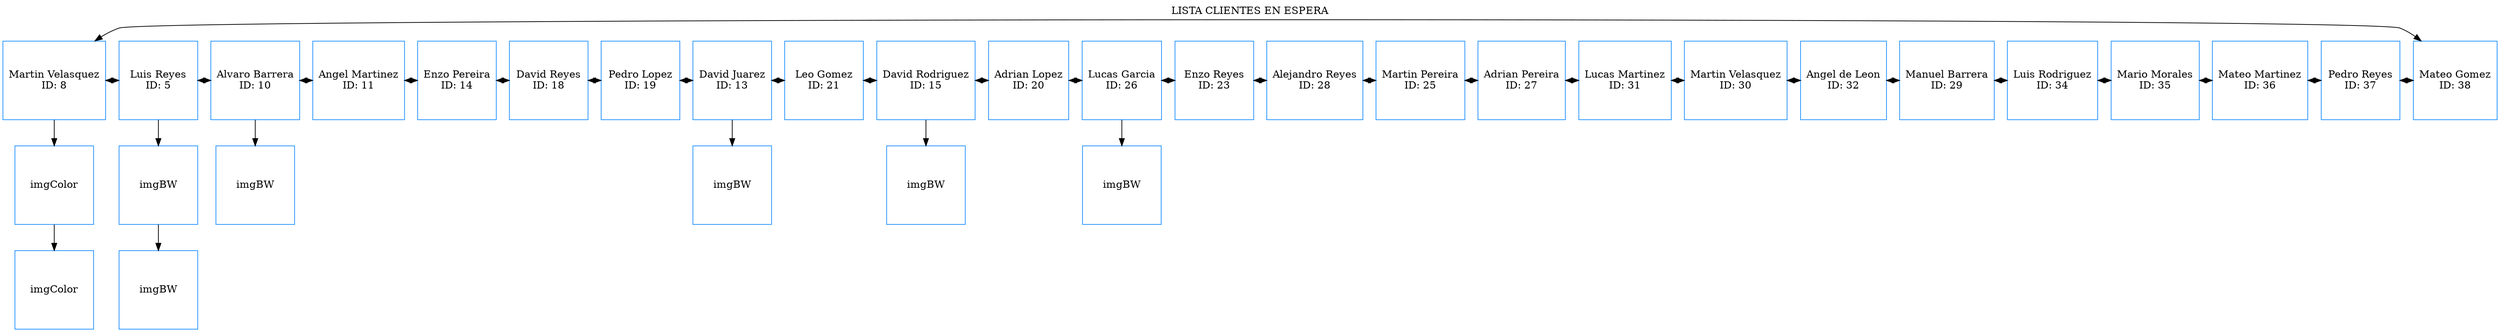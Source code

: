 digraph G{
label="LISTA CLIENTES EN ESPERA";
labelloc = "t"
node [shape=box,color=dodgerblue1];
cliente1580066828[label="Martin Velasquez\nID: 8", width=1.5,height=1.5];
imagen1421795058[label="imgColor", width=1.5,height=1.5];
imagen1555009629[label="imgColor", width=1.5,height=1.5];
cliente1627674070[label="Luis Reyes\nID: 5", width=1.5,height=1.5];
imagen41359092[label="imgBW", width=1.5,height=1.5];
imagen149928006[label="imgBW", width=1.5,height=1.5];
cliente644117698[label="Alvaro Barrera\nID: 10", width=1.5,height=1.5];
imagen713338599[label="imgBW", width=1.5,height=1.5];
cliente1872034366[label="Angel Martinez\nID: 11", width=1.5,height=1.5];
cliente1670675563[label="Enzo Pereira\nID: 14", width=1.5,height=1.5];
cliente225534817[label="David Reyes\nID: 18", width=1.5,height=1.5];
cliente1878246837[label="Pedro Lopez\nID: 19", width=1.5,height=1.5];
cliente1725154839[label="David Juarez\nID: 13", width=1.5,height=1.5];
imagen168423058[label="imgBW", width=1.5,height=1.5];
cliente1259475182[label="Leo Gomez\nID: 21", width=1.5,height=1.5];
cliente723074861[label="David Rodriguez\nID: 15", width=1.5,height=1.5];
imagen821270929[label="imgBW", width=1.5,height=1.5];
cliente929338653[label="Adrian Lopez\nID: 20", width=1.5,height=1.5];
cliente1229416514[label="Lucas Garcia\nID: 26", width=1.5,height=1.5];
imagen1160460865[label="imgBW", width=1.5,height=1.5];
cliente1020371697[label="Enzo Reyes\nID: 23", width=1.5,height=1.5];
cliente666988784[label="Alejandro Reyes\nID: 28", width=1.5,height=1.5];
cliente1950409828[label="Martin Pereira\nID: 25", width=1.5,height=1.5];
cliente2016447921[label="Adrian Pereira\nID: 27", width=1.5,height=1.5];
cliente1510467688[label="Lucas Martinez\nID: 31", width=1.5,height=1.5];
cliente640070680[label="Martin Velasquez\nID: 30", width=1.5,height=1.5];
cliente1995265320[label="Angel de Leon\nID: 32", width=1.5,height=1.5];
cliente1414644648[label="Manuel Barrera\nID: 29", width=1.5,height=1.5];
cliente1072591677[label="Luis Rodriguez\nID: 34", width=1.5,height=1.5];
cliente1523554304[label="Mario Morales\nID: 35", width=1.5,height=1.5];
cliente1175962212[label="Mateo Martinez\nID: 36", width=1.5,height=1.5];
cliente918221580[label="Pedro Reyes\nID: 37", width=1.5,height=1.5];
cliente2055281021[label="Mateo Gomez\nID: 38", width=1.5,height=1.5];
{rank=same
cliente1580066828->cliente1627674070[dir="both"]
}
cliente1580066828->imagen1421795058;
imagen1421795058->imagen1555009629;
{rank=same
cliente1627674070->cliente644117698[dir="both"]
}
cliente1627674070->imagen41359092;
imagen41359092->imagen149928006;
{rank=same
cliente644117698->cliente1872034366[dir="both"]
}
cliente644117698->imagen713338599;
{rank=same
cliente1872034366->cliente1670675563[dir="both"]
}
{rank=same
cliente1670675563->cliente225534817[dir="both"]
}
{rank=same
cliente225534817->cliente1878246837[dir="both"]
}
{rank=same
cliente1878246837->cliente1725154839[dir="both"]
}
{rank=same
cliente1725154839->cliente1259475182[dir="both"]
}
cliente1725154839->imagen168423058;
{rank=same
cliente1259475182->cliente723074861[dir="both"]
}
{rank=same
cliente723074861->cliente929338653[dir="both"]
}
cliente723074861->imagen821270929;
{rank=same
cliente929338653->cliente1229416514[dir="both"]
}
{rank=same
cliente1229416514->cliente1020371697[dir="both"]
}
cliente1229416514->imagen1160460865;
{rank=same
cliente1020371697->cliente666988784[dir="both"]
}
{rank=same
cliente666988784->cliente1950409828[dir="both"]
}
{rank=same
cliente1950409828->cliente2016447921[dir="both"]
}
{rank=same
cliente2016447921->cliente1510467688[dir="both"]
}
{rank=same
cliente1510467688->cliente640070680[dir="both"]
}
{rank=same
cliente640070680->cliente1995265320[dir="both"]
}
{rank=same
cliente1995265320->cliente1414644648[dir="both"]
}
{rank=same
cliente1414644648->cliente1072591677[dir="both"]
}
{rank=same
cliente1072591677->cliente1523554304[dir="both"]
}
{rank=same
cliente1523554304->cliente1175962212[dir="both"]
}
{rank=same
cliente1175962212->cliente918221580[dir="both"]
}
{rank=same
cliente918221580->cliente2055281021[dir="both"]
}
{rank=same
cliente2055281021->cliente1580066828[dir="both"]
}

}